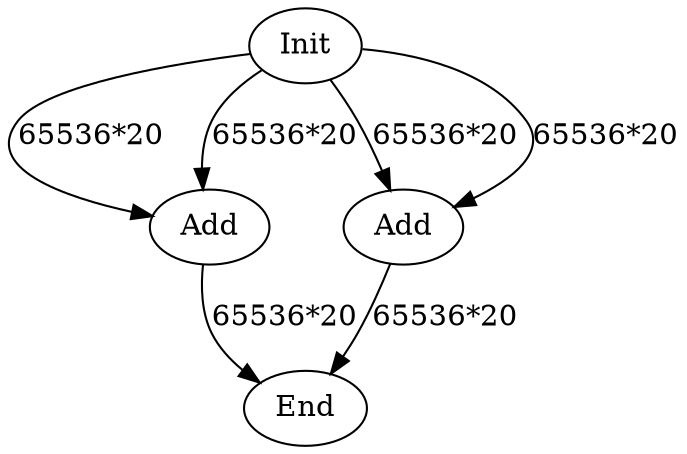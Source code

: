 digraph G {
Init[label="Init"];
Add0[label="Add"];
Add1[label="Add"];
End[label="End"];
Init->Add0[label="65536*20"];
Init->Add0[label="65536*20"];
Init->Add1[label="65536*20"];
Init->Add1[label="65536*20"];
Add0->End[label="65536*20"];
Add1->End[label="65536*20"];
}
